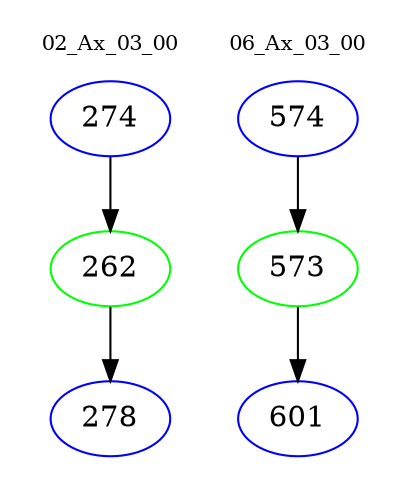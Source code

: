 digraph{
subgraph cluster_0 {
color = white
label = "02_Ax_03_00";
fontsize=10;
T0_274 [label="274", color="blue"]
T0_274 -> T0_262 [color="black"]
T0_262 [label="262", color="green"]
T0_262 -> T0_278 [color="black"]
T0_278 [label="278", color="blue"]
}
subgraph cluster_1 {
color = white
label = "06_Ax_03_00";
fontsize=10;
T1_574 [label="574", color="blue"]
T1_574 -> T1_573 [color="black"]
T1_573 [label="573", color="green"]
T1_573 -> T1_601 [color="black"]
T1_601 [label="601", color="blue"]
}
}
